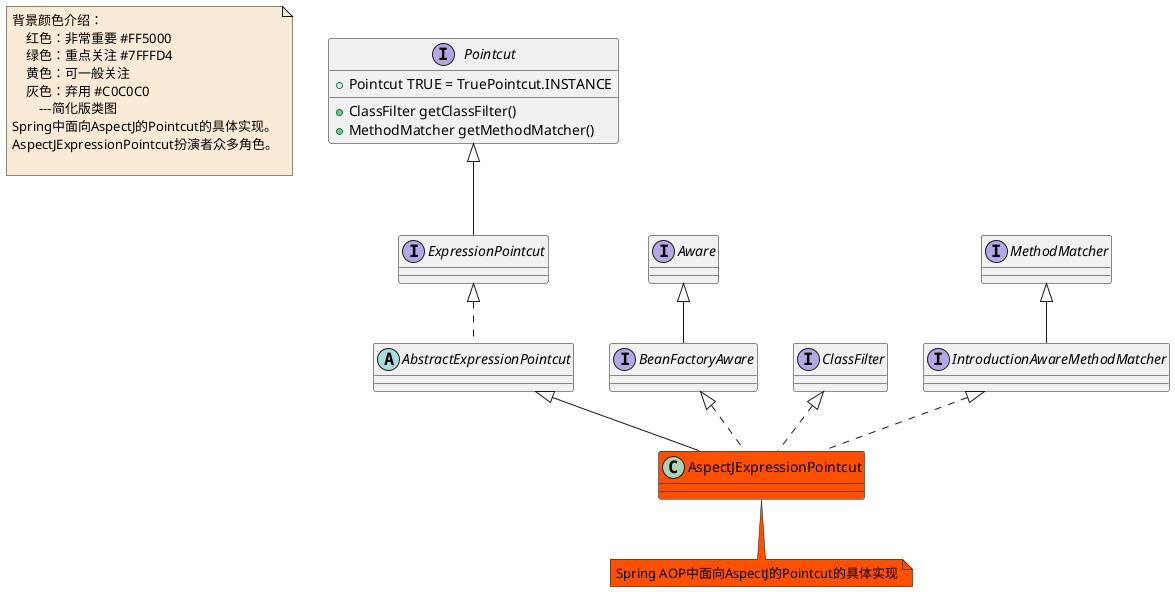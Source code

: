 @startuml

note  as N1 #FAEBD7
    背景颜色介绍：
        红色：非常重要 #FF5000
        绿色：重点关注 #7FFFD4
        黄色：可一般关注
        灰色：弃用 #C0C0C0
            ---简化版类图
    Spring中面向AspectJ的Pointcut的具体实现。
    AspectJExpressionPointcut扮演者众多角色。

end note

class AspectJExpressionPointcut #FF5000
note bottom #FF5000: Spring AOP中面向AspectJ的Pointcut的具体实现
interface Pointcut
Pointcut : +ClassFilter getClassFilter()
Pointcut : +MethodMatcher getMethodMatcher()
Pointcut : +Pointcut TRUE = TruePointcut.INSTANCE
abstract class AbstractExpressionPointcut
interface ExpressionPointcut

interface Aware
interface BeanFactoryAware

interface ClassFilter

interface MethodMatcher
interface IntroductionAwareMethodMatcher

AbstractExpressionPointcut <|-- AspectJExpressionPointcut

Aware <|-- BeanFactoryAware

BeanFactoryAware <|.. AspectJExpressionPointcut

ClassFilter <|.. AspectJExpressionPointcut

ExpressionPointcut <|.. AbstractExpressionPointcut

IntroductionAwareMethodMatcher <|.. AspectJExpressionPointcut

MethodMatcher <|-- IntroductionAwareMethodMatcher

Pointcut <|-- ExpressionPointcut




@enduml